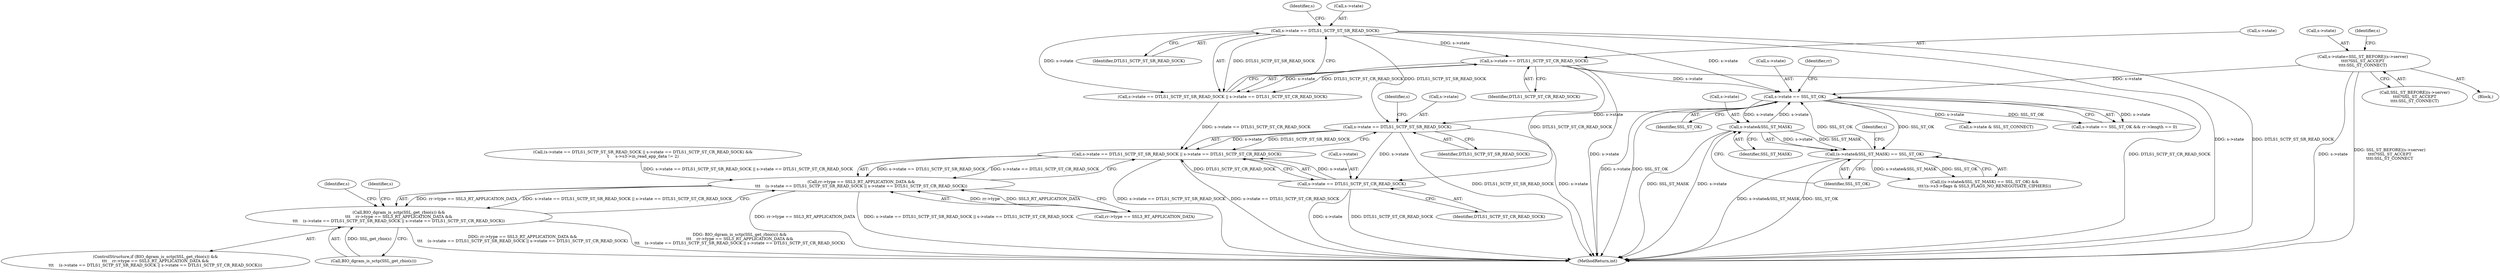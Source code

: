 digraph "0_openssl_103b171d8fc282ef435f8de9afbf7782e312961f_3@pointer" {
"1000569" [label="(Call,s->state == DTLS1_SCTP_ST_SR_READ_SOCK)"];
"1000294" [label="(Call,s->state == SSL_ST_OK)"];
"1001486" [label="(Call,s->state&SSL_ST_MASK)"];
"1001501" [label="(Call,s->state=SSL_ST_BEFORE|(s->server)\n\t\t\t\t?SSL_ST_ACCEPT\n\t\t\t\t:SSL_ST_CONNECT)"];
"1000239" [label="(Call,s->state == DTLS1_SCTP_ST_SR_READ_SOCK)"];
"1000244" [label="(Call,s->state == DTLS1_SCTP_ST_CR_READ_SOCK)"];
"1001485" [label="(Call,(s->state&SSL_ST_MASK) == SSL_ST_OK)"];
"1000568" [label="(Call,s->state == DTLS1_SCTP_ST_SR_READ_SOCK || s->state == DTLS1_SCTP_ST_CR_READ_SOCK)"];
"1000562" [label="(Call,rr->type == SSL3_RT_APPLICATION_DATA &&\n\t\t\t    (s->state == DTLS1_SCTP_ST_SR_READ_SOCK || s->state == DTLS1_SCTP_ST_CR_READ_SOCK))"];
"1000558" [label="(Call,BIO_dgram_is_sctp(SSL_get_rbio(s)) &&\n\t\t\t    rr->type == SSL3_RT_APPLICATION_DATA &&\n\t\t\t    (s->state == DTLS1_SCTP_ST_SR_READ_SOCK || s->state == DTLS1_SCTP_ST_CR_READ_SOCK))"];
"1000574" [label="(Call,s->state == DTLS1_SCTP_ST_CR_READ_SOCK)"];
"1000573" [label="(Identifier,DTLS1_SCTP_ST_SR_READ_SOCK)"];
"1001486" [label="(Call,s->state&SSL_ST_MASK)"];
"1000246" [label="(Identifier,s)"];
"1001490" [label="(Identifier,SSL_ST_MASK)"];
"1000562" [label="(Call,rr->type == SSL3_RT_APPLICATION_DATA &&\n\t\t\t    (s->state == DTLS1_SCTP_ST_SR_READ_SOCK || s->state == DTLS1_SCTP_ST_CR_READ_SOCK))"];
"1000243" [label="(Identifier,DTLS1_SCTP_ST_SR_READ_SOCK)"];
"1000293" [label="(Call,s->state == SSL_ST_OK && rr->length == 0)"];
"1000295" [label="(Call,s->state)"];
"1000245" [label="(Call,s->state)"];
"1000559" [label="(Call,BIO_dgram_is_sctp(SSL_get_rbio(s)))"];
"1000294" [label="(Call,s->state == SSL_ST_OK)"];
"1000563" [label="(Call,rr->type == SSL3_RT_APPLICATION_DATA)"];
"1000298" [label="(Identifier,SSL_ST_OK)"];
"1001515" [label="(Identifier,s)"];
"1000244" [label="(Call,s->state == DTLS1_SCTP_ST_CR_READ_SOCK)"];
"1000558" [label="(Call,BIO_dgram_is_sctp(SSL_get_rbio(s)) &&\n\t\t\t    rr->type == SSL3_RT_APPLICATION_DATA &&\n\t\t\t    (s->state == DTLS1_SCTP_ST_SR_READ_SOCK || s->state == DTLS1_SCTP_ST_CR_READ_SOCK))"];
"1000578" [label="(Identifier,DTLS1_SCTP_ST_CR_READ_SOCK)"];
"1001487" [label="(Call,s->state)"];
"1001491" [label="(Identifier,SSL_ST_OK)"];
"1001635" [label="(Call,s->state & SSL_ST_CONNECT)"];
"1001502" [label="(Call,s->state)"];
"1000568" [label="(Call,s->state == DTLS1_SCTP_ST_SR_READ_SOCK || s->state == DTLS1_SCTP_ST_CR_READ_SOCK)"];
"1000576" [label="(Identifier,s)"];
"1001501" [label="(Call,s->state=SSL_ST_BEFORE|(s->server)\n\t\t\t\t?SSL_ST_ACCEPT\n\t\t\t\t:SSL_ST_CONNECT)"];
"1000240" [label="(Call,s->state)"];
"1001496" [label="(Identifier,s)"];
"1000574" [label="(Call,s->state == DTLS1_SCTP_ST_CR_READ_SOCK)"];
"1000237" [label="(Call,(s->state == DTLS1_SCTP_ST_SR_READ_SOCK || s->state == DTLS1_SCTP_ST_CR_READ_SOCK) &&\n\t     s->s3->in_read_app_data != 2)"];
"1001697" [label="(MethodReturn,int)"];
"1000595" [label="(Identifier,s)"];
"1000301" [label="(Identifier,rr)"];
"1000569" [label="(Call,s->state == DTLS1_SCTP_ST_SR_READ_SOCK)"];
"1000570" [label="(Call,s->state)"];
"1001505" [label="(Call,SSL_ST_BEFORE|(s->server)\n\t\t\t\t?SSL_ST_ACCEPT\n\t\t\t\t:SSL_ST_CONNECT)"];
"1000248" [label="(Identifier,DTLS1_SCTP_ST_CR_READ_SOCK)"];
"1000582" [label="(Identifier,s)"];
"1000575" [label="(Call,s->state)"];
"1001485" [label="(Call,(s->state&SSL_ST_MASK) == SSL_ST_OK)"];
"1001484" [label="(Call,((s->state&SSL_ST_MASK) == SSL_ST_OK) &&\n\t\t\t!(s->s3->flags & SSL3_FLAGS_NO_RENEGOTIATE_CIPHERS))"];
"1000238" [label="(Call,s->state == DTLS1_SCTP_ST_SR_READ_SOCK || s->state == DTLS1_SCTP_ST_CR_READ_SOCK)"];
"1001500" [label="(Block,)"];
"1000239" [label="(Call,s->state == DTLS1_SCTP_ST_SR_READ_SOCK)"];
"1000557" [label="(ControlStructure,if (BIO_dgram_is_sctp(SSL_get_rbio(s)) &&\n\t\t\t    rr->type == SSL3_RT_APPLICATION_DATA &&\n\t\t\t    (s->state == DTLS1_SCTP_ST_SR_READ_SOCK || s->state == DTLS1_SCTP_ST_CR_READ_SOCK)))"];
"1000569" -> "1000568"  [label="AST: "];
"1000569" -> "1000573"  [label="CFG: "];
"1000570" -> "1000569"  [label="AST: "];
"1000573" -> "1000569"  [label="AST: "];
"1000576" -> "1000569"  [label="CFG: "];
"1000568" -> "1000569"  [label="CFG: "];
"1000569" -> "1001697"  [label="DDG: s->state"];
"1000569" -> "1001697"  [label="DDG: DTLS1_SCTP_ST_SR_READ_SOCK"];
"1000569" -> "1000568"  [label="DDG: s->state"];
"1000569" -> "1000568"  [label="DDG: DTLS1_SCTP_ST_SR_READ_SOCK"];
"1000294" -> "1000569"  [label="DDG: s->state"];
"1000239" -> "1000569"  [label="DDG: DTLS1_SCTP_ST_SR_READ_SOCK"];
"1000569" -> "1000574"  [label="DDG: s->state"];
"1000294" -> "1000293"  [label="AST: "];
"1000294" -> "1000298"  [label="CFG: "];
"1000295" -> "1000294"  [label="AST: "];
"1000298" -> "1000294"  [label="AST: "];
"1000301" -> "1000294"  [label="CFG: "];
"1000293" -> "1000294"  [label="CFG: "];
"1000294" -> "1001697"  [label="DDG: SSL_ST_OK"];
"1000294" -> "1001697"  [label="DDG: s->state"];
"1000294" -> "1000293"  [label="DDG: s->state"];
"1000294" -> "1000293"  [label="DDG: SSL_ST_OK"];
"1001486" -> "1000294"  [label="DDG: s->state"];
"1001501" -> "1000294"  [label="DDG: s->state"];
"1000239" -> "1000294"  [label="DDG: s->state"];
"1000244" -> "1000294"  [label="DDG: s->state"];
"1001485" -> "1000294"  [label="DDG: SSL_ST_OK"];
"1000294" -> "1001486"  [label="DDG: s->state"];
"1000294" -> "1001485"  [label="DDG: SSL_ST_OK"];
"1000294" -> "1001635"  [label="DDG: s->state"];
"1001486" -> "1001485"  [label="AST: "];
"1001486" -> "1001490"  [label="CFG: "];
"1001487" -> "1001486"  [label="AST: "];
"1001490" -> "1001486"  [label="AST: "];
"1001491" -> "1001486"  [label="CFG: "];
"1001486" -> "1001697"  [label="DDG: s->state"];
"1001486" -> "1001697"  [label="DDG: SSL_ST_MASK"];
"1001486" -> "1001485"  [label="DDG: s->state"];
"1001486" -> "1001485"  [label="DDG: SSL_ST_MASK"];
"1001501" -> "1001500"  [label="AST: "];
"1001501" -> "1001505"  [label="CFG: "];
"1001502" -> "1001501"  [label="AST: "];
"1001505" -> "1001501"  [label="AST: "];
"1001515" -> "1001501"  [label="CFG: "];
"1001501" -> "1001697"  [label="DDG: s->state"];
"1001501" -> "1001697"  [label="DDG: SSL_ST_BEFORE|(s->server)\n\t\t\t\t?SSL_ST_ACCEPT\n\t\t\t\t:SSL_ST_CONNECT"];
"1000239" -> "1000238"  [label="AST: "];
"1000239" -> "1000243"  [label="CFG: "];
"1000240" -> "1000239"  [label="AST: "];
"1000243" -> "1000239"  [label="AST: "];
"1000246" -> "1000239"  [label="CFG: "];
"1000238" -> "1000239"  [label="CFG: "];
"1000239" -> "1001697"  [label="DDG: s->state"];
"1000239" -> "1001697"  [label="DDG: DTLS1_SCTP_ST_SR_READ_SOCK"];
"1000239" -> "1000238"  [label="DDG: s->state"];
"1000239" -> "1000238"  [label="DDG: DTLS1_SCTP_ST_SR_READ_SOCK"];
"1000239" -> "1000244"  [label="DDG: s->state"];
"1000244" -> "1000238"  [label="AST: "];
"1000244" -> "1000248"  [label="CFG: "];
"1000245" -> "1000244"  [label="AST: "];
"1000248" -> "1000244"  [label="AST: "];
"1000238" -> "1000244"  [label="CFG: "];
"1000244" -> "1001697"  [label="DDG: DTLS1_SCTP_ST_CR_READ_SOCK"];
"1000244" -> "1001697"  [label="DDG: s->state"];
"1000244" -> "1000238"  [label="DDG: s->state"];
"1000244" -> "1000238"  [label="DDG: DTLS1_SCTP_ST_CR_READ_SOCK"];
"1000244" -> "1000574"  [label="DDG: DTLS1_SCTP_ST_CR_READ_SOCK"];
"1001485" -> "1001484"  [label="AST: "];
"1001485" -> "1001491"  [label="CFG: "];
"1001491" -> "1001485"  [label="AST: "];
"1001496" -> "1001485"  [label="CFG: "];
"1001484" -> "1001485"  [label="CFG: "];
"1001485" -> "1001697"  [label="DDG: s->state&SSL_ST_MASK"];
"1001485" -> "1001697"  [label="DDG: SSL_ST_OK"];
"1001485" -> "1001484"  [label="DDG: s->state&SSL_ST_MASK"];
"1001485" -> "1001484"  [label="DDG: SSL_ST_OK"];
"1000568" -> "1000562"  [label="AST: "];
"1000568" -> "1000574"  [label="CFG: "];
"1000574" -> "1000568"  [label="AST: "];
"1000562" -> "1000568"  [label="CFG: "];
"1000568" -> "1001697"  [label="DDG: s->state == DTLS1_SCTP_ST_SR_READ_SOCK"];
"1000568" -> "1001697"  [label="DDG: s->state == DTLS1_SCTP_ST_CR_READ_SOCK"];
"1000568" -> "1000562"  [label="DDG: s->state == DTLS1_SCTP_ST_SR_READ_SOCK"];
"1000568" -> "1000562"  [label="DDG: s->state == DTLS1_SCTP_ST_CR_READ_SOCK"];
"1000574" -> "1000568"  [label="DDG: s->state"];
"1000574" -> "1000568"  [label="DDG: DTLS1_SCTP_ST_CR_READ_SOCK"];
"1000238" -> "1000568"  [label="DDG: s->state == DTLS1_SCTP_ST_CR_READ_SOCK"];
"1000562" -> "1000558"  [label="AST: "];
"1000562" -> "1000563"  [label="CFG: "];
"1000563" -> "1000562"  [label="AST: "];
"1000558" -> "1000562"  [label="CFG: "];
"1000562" -> "1001697"  [label="DDG: rr->type == SSL3_RT_APPLICATION_DATA"];
"1000562" -> "1001697"  [label="DDG: s->state == DTLS1_SCTP_ST_SR_READ_SOCK || s->state == DTLS1_SCTP_ST_CR_READ_SOCK"];
"1000562" -> "1000558"  [label="DDG: rr->type == SSL3_RT_APPLICATION_DATA"];
"1000562" -> "1000558"  [label="DDG: s->state == DTLS1_SCTP_ST_SR_READ_SOCK || s->state == DTLS1_SCTP_ST_CR_READ_SOCK"];
"1000563" -> "1000562"  [label="DDG: rr->type"];
"1000563" -> "1000562"  [label="DDG: SSL3_RT_APPLICATION_DATA"];
"1000237" -> "1000562"  [label="DDG: s->state == DTLS1_SCTP_ST_SR_READ_SOCK || s->state == DTLS1_SCTP_ST_CR_READ_SOCK"];
"1000558" -> "1000557"  [label="AST: "];
"1000558" -> "1000559"  [label="CFG: "];
"1000559" -> "1000558"  [label="AST: "];
"1000582" -> "1000558"  [label="CFG: "];
"1000595" -> "1000558"  [label="CFG: "];
"1000558" -> "1001697"  [label="DDG: rr->type == SSL3_RT_APPLICATION_DATA &&\n\t\t\t    (s->state == DTLS1_SCTP_ST_SR_READ_SOCK || s->state == DTLS1_SCTP_ST_CR_READ_SOCK)"];
"1000558" -> "1001697"  [label="DDG: BIO_dgram_is_sctp(SSL_get_rbio(s)) &&\n\t\t\t    rr->type == SSL3_RT_APPLICATION_DATA &&\n\t\t\t    (s->state == DTLS1_SCTP_ST_SR_READ_SOCK || s->state == DTLS1_SCTP_ST_CR_READ_SOCK)"];
"1000559" -> "1000558"  [label="DDG: SSL_get_rbio(s)"];
"1000574" -> "1000578"  [label="CFG: "];
"1000575" -> "1000574"  [label="AST: "];
"1000578" -> "1000574"  [label="AST: "];
"1000574" -> "1001697"  [label="DDG: s->state"];
"1000574" -> "1001697"  [label="DDG: DTLS1_SCTP_ST_CR_READ_SOCK"];
}
